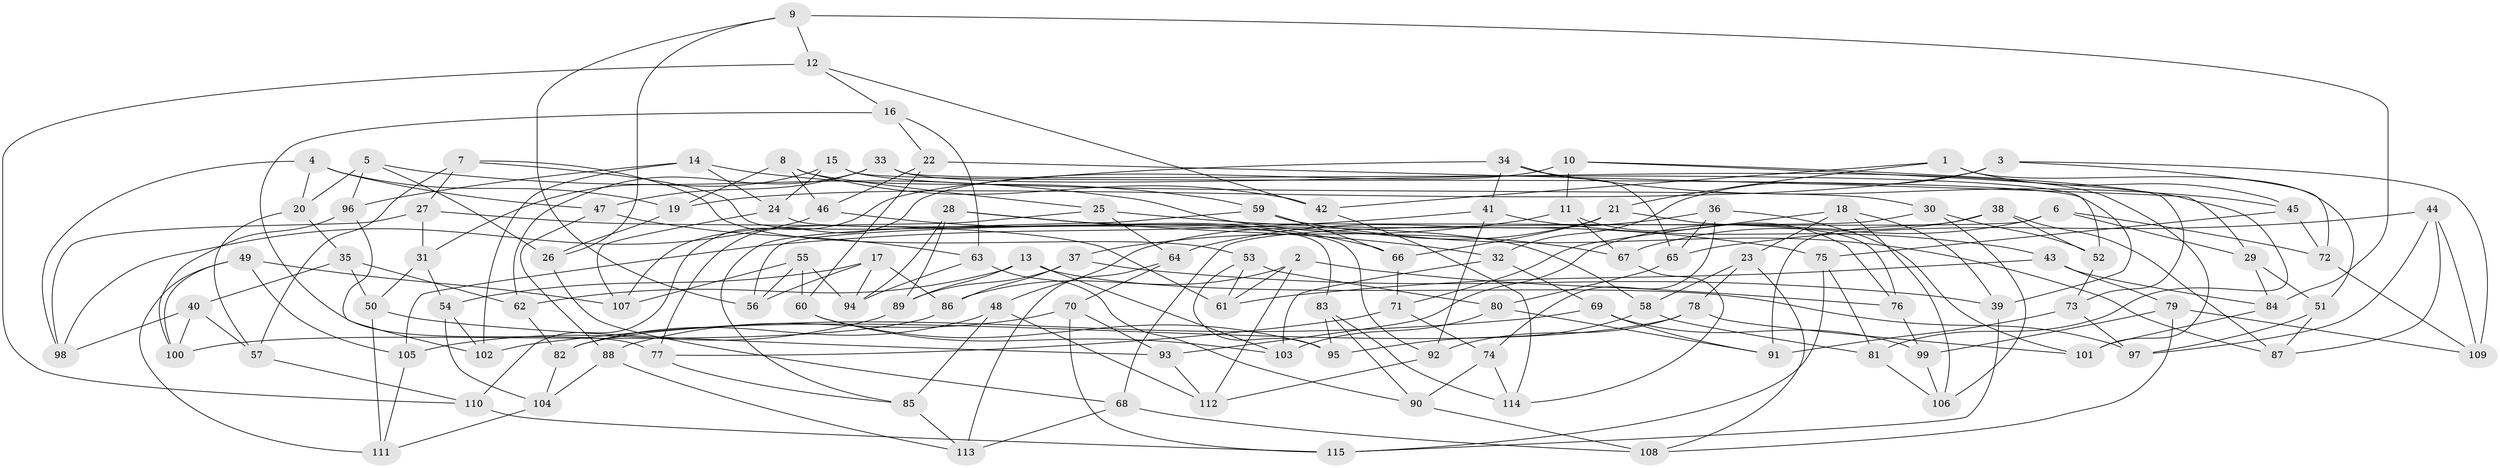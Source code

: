 // Generated by graph-tools (version 1.1) at 2025/50/03/09/25 03:50:47]
// undirected, 115 vertices, 230 edges
graph export_dot {
graph [start="1"]
  node [color=gray90,style=filled];
  1;
  2;
  3;
  4;
  5;
  6;
  7;
  8;
  9;
  10;
  11;
  12;
  13;
  14;
  15;
  16;
  17;
  18;
  19;
  20;
  21;
  22;
  23;
  24;
  25;
  26;
  27;
  28;
  29;
  30;
  31;
  32;
  33;
  34;
  35;
  36;
  37;
  38;
  39;
  40;
  41;
  42;
  43;
  44;
  45;
  46;
  47;
  48;
  49;
  50;
  51;
  52;
  53;
  54;
  55;
  56;
  57;
  58;
  59;
  60;
  61;
  62;
  63;
  64;
  65;
  66;
  67;
  68;
  69;
  70;
  71;
  72;
  73;
  74;
  75;
  76;
  77;
  78;
  79;
  80;
  81;
  82;
  83;
  84;
  85;
  86;
  87;
  88;
  89;
  90;
  91;
  92;
  93;
  94;
  95;
  96;
  97;
  98;
  99;
  100;
  101;
  102;
  103;
  104;
  105;
  106;
  107;
  108;
  109;
  110;
  111;
  112;
  113;
  114;
  115;
  1 -- 51;
  1 -- 42;
  1 -- 45;
  1 -- 21;
  2 -- 112;
  2 -- 86;
  2 -- 76;
  2 -- 61;
  3 -- 32;
  3 -- 109;
  3 -- 72;
  3 -- 19;
  4 -- 19;
  4 -- 47;
  4 -- 98;
  4 -- 20;
  5 -- 26;
  5 -- 20;
  5 -- 67;
  5 -- 96;
  6 -- 56;
  6 -- 29;
  6 -- 72;
  6 -- 67;
  7 -- 27;
  7 -- 83;
  7 -- 57;
  7 -- 53;
  8 -- 42;
  8 -- 46;
  8 -- 25;
  8 -- 19;
  9 -- 56;
  9 -- 84;
  9 -- 26;
  9 -- 12;
  10 -- 77;
  10 -- 81;
  10 -- 11;
  10 -- 73;
  11 -- 76;
  11 -- 37;
  11 -- 67;
  12 -- 16;
  12 -- 110;
  12 -- 42;
  13 -- 62;
  13 -- 89;
  13 -- 97;
  13 -- 103;
  14 -- 59;
  14 -- 96;
  14 -- 102;
  14 -- 24;
  15 -- 30;
  15 -- 24;
  15 -- 39;
  15 -- 31;
  16 -- 22;
  16 -- 63;
  16 -- 77;
  17 -- 94;
  17 -- 86;
  17 -- 54;
  17 -- 56;
  18 -- 23;
  18 -- 71;
  18 -- 39;
  18 -- 106;
  19 -- 26;
  20 -- 57;
  20 -- 35;
  21 -- 48;
  21 -- 66;
  21 -- 76;
  22 -- 46;
  22 -- 29;
  22 -- 60;
  23 -- 78;
  23 -- 58;
  23 -- 108;
  24 -- 92;
  24 -- 107;
  25 -- 75;
  25 -- 64;
  25 -- 107;
  26 -- 68;
  27 -- 61;
  27 -- 31;
  27 -- 98;
  28 -- 58;
  28 -- 89;
  28 -- 94;
  28 -- 32;
  29 -- 51;
  29 -- 84;
  30 -- 68;
  30 -- 106;
  30 -- 52;
  31 -- 54;
  31 -- 50;
  32 -- 69;
  32 -- 103;
  33 -- 62;
  33 -- 52;
  33 -- 101;
  33 -- 47;
  34 -- 110;
  34 -- 45;
  34 -- 65;
  34 -- 41;
  35 -- 62;
  35 -- 50;
  35 -- 40;
  36 -- 101;
  36 -- 74;
  36 -- 64;
  36 -- 65;
  37 -- 89;
  37 -- 39;
  37 -- 86;
  38 -- 87;
  38 -- 93;
  38 -- 52;
  38 -- 91;
  39 -- 115;
  40 -- 98;
  40 -- 57;
  40 -- 100;
  41 -- 43;
  41 -- 105;
  41 -- 92;
  42 -- 114;
  43 -- 61;
  43 -- 84;
  43 -- 79;
  44 -- 109;
  44 -- 65;
  44 -- 87;
  44 -- 97;
  45 -- 75;
  45 -- 72;
  46 -- 66;
  46 -- 98;
  47 -- 63;
  47 -- 88;
  48 -- 85;
  48 -- 82;
  48 -- 112;
  49 -- 105;
  49 -- 107;
  49 -- 111;
  49 -- 100;
  50 -- 111;
  50 -- 93;
  51 -- 97;
  51 -- 87;
  52 -- 73;
  53 -- 61;
  53 -- 80;
  53 -- 95;
  54 -- 102;
  54 -- 104;
  55 -- 60;
  55 -- 107;
  55 -- 94;
  55 -- 56;
  57 -- 110;
  58 -- 81;
  58 -- 95;
  59 -- 66;
  59 -- 87;
  59 -- 85;
  60 -- 103;
  60 -- 95;
  62 -- 82;
  63 -- 94;
  63 -- 90;
  64 -- 113;
  64 -- 70;
  65 -- 80;
  66 -- 71;
  67 -- 114;
  68 -- 113;
  68 -- 108;
  69 -- 91;
  69 -- 102;
  69 -- 99;
  70 -- 88;
  70 -- 93;
  70 -- 115;
  71 -- 77;
  71 -- 74;
  72 -- 109;
  73 -- 91;
  73 -- 97;
  74 -- 90;
  74 -- 114;
  75 -- 81;
  75 -- 115;
  76 -- 99;
  77 -- 85;
  78 -- 82;
  78 -- 101;
  78 -- 92;
  79 -- 99;
  79 -- 108;
  79 -- 109;
  80 -- 91;
  80 -- 103;
  81 -- 106;
  82 -- 104;
  83 -- 114;
  83 -- 95;
  83 -- 90;
  84 -- 101;
  85 -- 113;
  86 -- 100;
  88 -- 104;
  88 -- 113;
  89 -- 105;
  90 -- 108;
  92 -- 112;
  93 -- 112;
  96 -- 102;
  96 -- 100;
  99 -- 106;
  104 -- 111;
  105 -- 111;
  110 -- 115;
}
